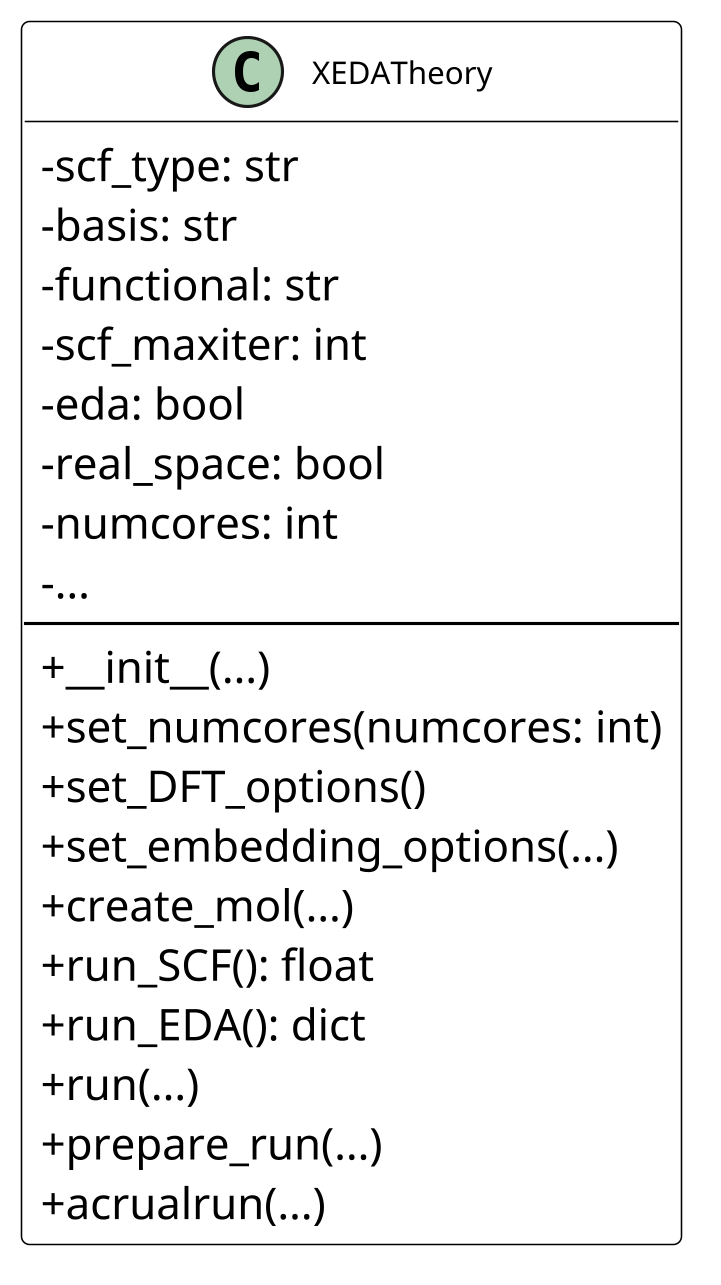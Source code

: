 
@startuml
skinparam dpi 300
skinparam classAttributeIconSize 0
skinparam classFontName Arial
skinparam classFontSize 10
skinparam classBackgroundColor White
skinparam classBorderColor Black
skinparam classArrowColor Black
skinparam stereotypeCBackgroundColor White
skinparam stereotypeCBorderColor Black

class XEDATheory {
  - scf_type: str
  - basis: str
  - functional: str
  - scf_maxiter: int
  - eda: bool
  - real_space: bool
  - numcores: int
  - ...
  --
  + __init__(...)
  + set_numcores(numcores: int)
  + set_DFT_options()
  + set_embedding_options(...)
  + create_mol(...)
  + run_SCF(): float
  + run_EDA(): dict
  + run(...)
  + prepare_run(...)
  + acrualrun(...)
}

@enduml
